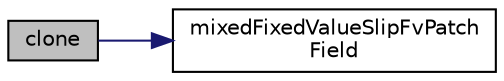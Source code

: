 digraph "clone"
{
  bgcolor="transparent";
  edge [fontname="Helvetica",fontsize="10",labelfontname="Helvetica",labelfontsize="10"];
  node [fontname="Helvetica",fontsize="10",shape=record];
  rankdir="LR";
  Node1 [label="clone",height=0.2,width=0.4,color="black", fillcolor="grey75", style="filled", fontcolor="black"];
  Node1 -> Node2 [color="midnightblue",fontsize="10",style="solid",fontname="Helvetica"];
  Node2 [label="mixedFixedValueSlipFvPatch\lField",height=0.2,width=0.4,color="black",URL="$a01552.html#a27adc4dcf308c0a7c089e54dfd80b954",tooltip="Construct from patch and internal field. "];
}
